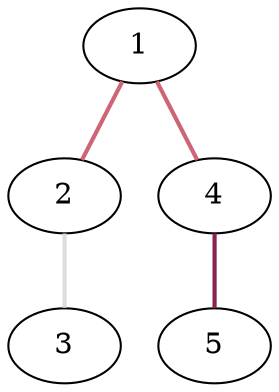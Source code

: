 graph {
	graph [rankdir=BT]
	1
	2
	2 -- 1 [color="#CC6677" style=bold]
	3
	3 -- 2 [color="#DDDDDD" style=bold]
	4
	4 -- 1 [color="#CC6677" style=bold]
	5
	5 -- 4 [color="#882255" style=bold]
}
